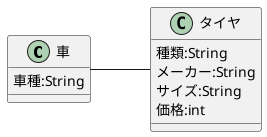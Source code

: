 @startuml 課題3-1
left to right direction
class 車{
    車種:String
}
class タイヤ{
    種類:String
    メーカー:String
    サイズ:String
    価格:int
}
車 -- タイヤ

@enduml